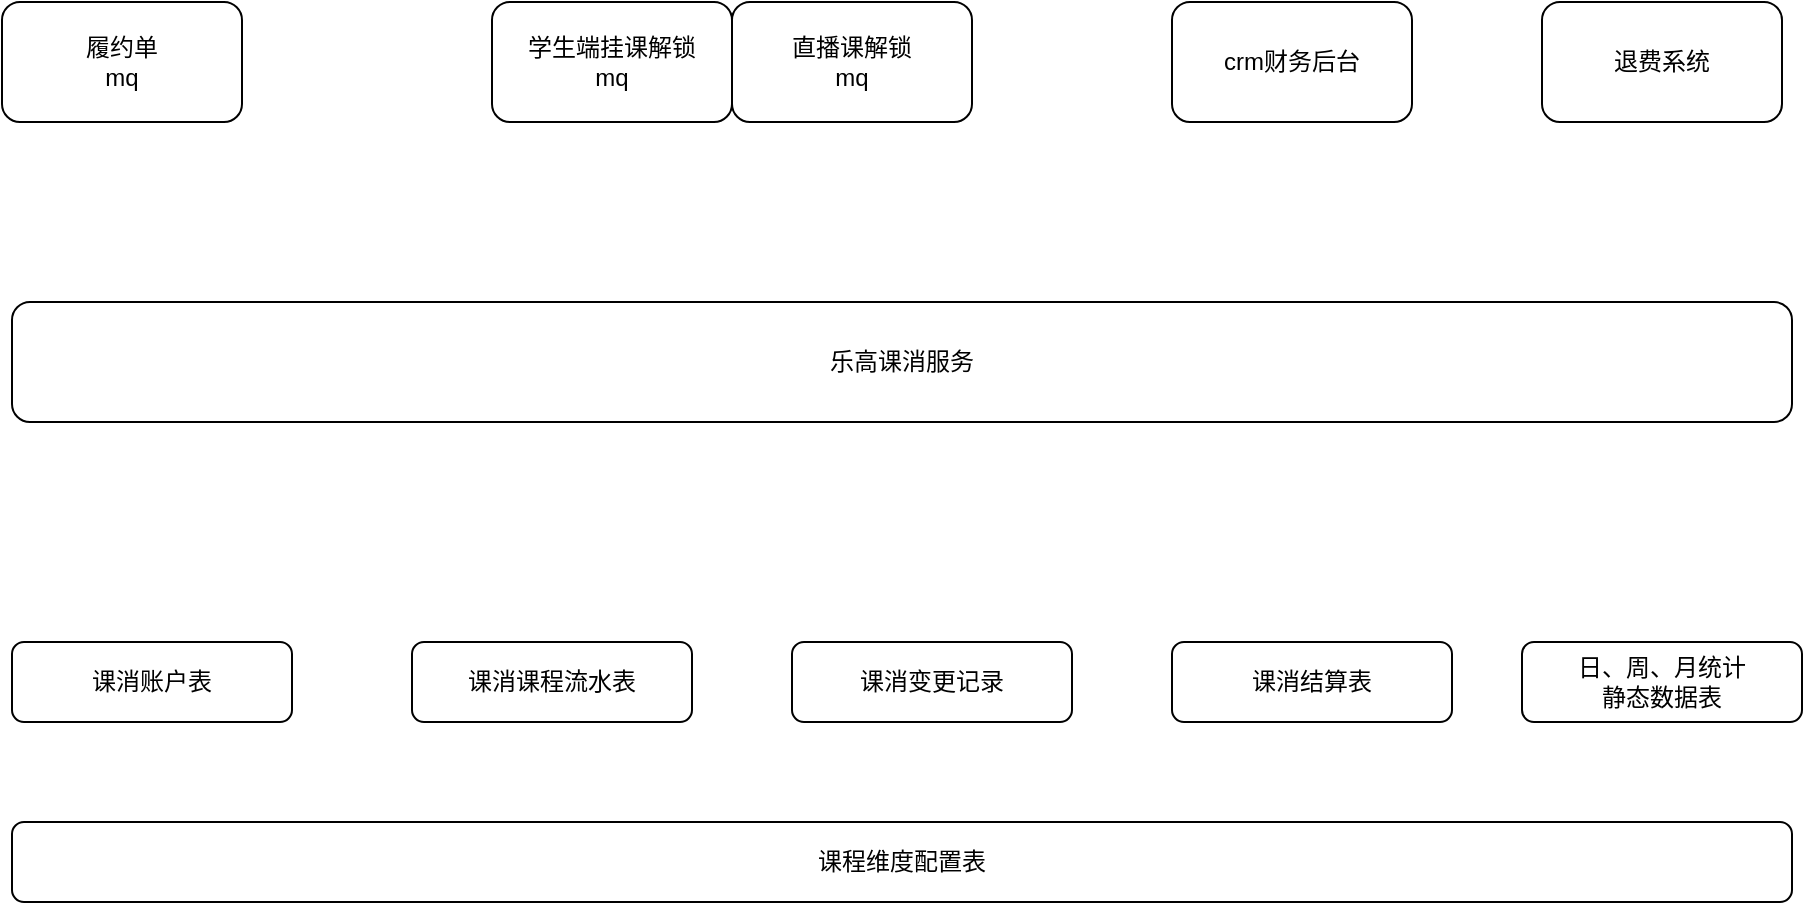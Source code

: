 <mxfile version="24.7.17">
  <diagram name="第 1 页" id="vsfwroW1HJ1qrRivyFGg">
    <mxGraphModel dx="1434" dy="755" grid="1" gridSize="10" guides="1" tooltips="1" connect="1" arrows="1" fold="1" page="1" pageScale="1" pageWidth="827" pageHeight="1169" math="0" shadow="0">
      <root>
        <mxCell id="0" />
        <mxCell id="1" parent="0" />
        <mxCell id="nJXdHBnAXh9dm8N67HSL-1" value="履约单&lt;div&gt;mq&lt;/div&gt;" style="rounded=1;whiteSpace=wrap;html=1;" vertex="1" parent="1">
          <mxGeometry x="365" y="230" width="120" height="60" as="geometry" />
        </mxCell>
        <mxCell id="nJXdHBnAXh9dm8N67HSL-2" value="乐高课消服务" style="rounded=1;whiteSpace=wrap;html=1;" vertex="1" parent="1">
          <mxGeometry x="370" y="380" width="890" height="60" as="geometry" />
        </mxCell>
        <mxCell id="nJXdHBnAXh9dm8N67HSL-8" value="学生端挂课解锁&lt;br&gt;mq" style="rounded=1;whiteSpace=wrap;html=1;" vertex="1" parent="1">
          <mxGeometry x="610" y="230" width="120" height="60" as="geometry" />
        </mxCell>
        <mxCell id="nJXdHBnAXh9dm8N67HSL-9" value="直播课解锁&lt;br&gt;mq" style="rounded=1;whiteSpace=wrap;html=1;" vertex="1" parent="1">
          <mxGeometry x="730" y="230" width="120" height="60" as="geometry" />
        </mxCell>
        <mxCell id="nJXdHBnAXh9dm8N67HSL-10" value="crm财务后台" style="rounded=1;whiteSpace=wrap;html=1;" vertex="1" parent="1">
          <mxGeometry x="950" y="230" width="120" height="60" as="geometry" />
        </mxCell>
        <mxCell id="nJXdHBnAXh9dm8N67HSL-11" value="退费系统" style="rounded=1;whiteSpace=wrap;html=1;" vertex="1" parent="1">
          <mxGeometry x="1135" y="230" width="120" height="60" as="geometry" />
        </mxCell>
        <mxCell id="nJXdHBnAXh9dm8N67HSL-12" value="课消账户表" style="rounded=1;whiteSpace=wrap;html=1;" vertex="1" parent="1">
          <mxGeometry x="370" y="550" width="140" height="40" as="geometry" />
        </mxCell>
        <mxCell id="nJXdHBnAXh9dm8N67HSL-13" value="课消课程流水表" style="rounded=1;whiteSpace=wrap;html=1;" vertex="1" parent="1">
          <mxGeometry x="570" y="550" width="140" height="40" as="geometry" />
        </mxCell>
        <mxCell id="nJXdHBnAXh9dm8N67HSL-14" value="课消结算表" style="rounded=1;whiteSpace=wrap;html=1;" vertex="1" parent="1">
          <mxGeometry x="950" y="550" width="140" height="40" as="geometry" />
        </mxCell>
        <mxCell id="nJXdHBnAXh9dm8N67HSL-15" value="课消变更记录" style="rounded=1;whiteSpace=wrap;html=1;" vertex="1" parent="1">
          <mxGeometry x="760" y="550" width="140" height="40" as="geometry" />
        </mxCell>
        <mxCell id="nJXdHBnAXh9dm8N67HSL-16" value="日、周、月统计&lt;div&gt;静态数据表&lt;/div&gt;" style="rounded=1;whiteSpace=wrap;html=1;" vertex="1" parent="1">
          <mxGeometry x="1125" y="550" width="140" height="40" as="geometry" />
        </mxCell>
        <mxCell id="nJXdHBnAXh9dm8N67HSL-17" value="课程维度配置表" style="rounded=1;whiteSpace=wrap;html=1;" vertex="1" parent="1">
          <mxGeometry x="370" y="640" width="890" height="40" as="geometry" />
        </mxCell>
      </root>
    </mxGraphModel>
  </diagram>
</mxfile>

